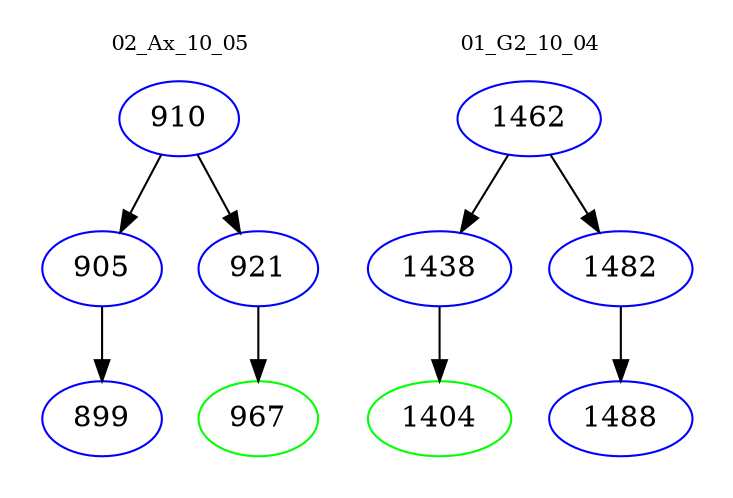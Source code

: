 digraph{
subgraph cluster_0 {
color = white
label = "02_Ax_10_05";
fontsize=10;
T0_910 [label="910", color="blue"]
T0_910 -> T0_905 [color="black"]
T0_905 [label="905", color="blue"]
T0_905 -> T0_899 [color="black"]
T0_899 [label="899", color="blue"]
T0_910 -> T0_921 [color="black"]
T0_921 [label="921", color="blue"]
T0_921 -> T0_967 [color="black"]
T0_967 [label="967", color="green"]
}
subgraph cluster_1 {
color = white
label = "01_G2_10_04";
fontsize=10;
T1_1462 [label="1462", color="blue"]
T1_1462 -> T1_1438 [color="black"]
T1_1438 [label="1438", color="blue"]
T1_1438 -> T1_1404 [color="black"]
T1_1404 [label="1404", color="green"]
T1_1462 -> T1_1482 [color="black"]
T1_1482 [label="1482", color="blue"]
T1_1482 -> T1_1488 [color="black"]
T1_1488 [label="1488", color="blue"]
}
}

